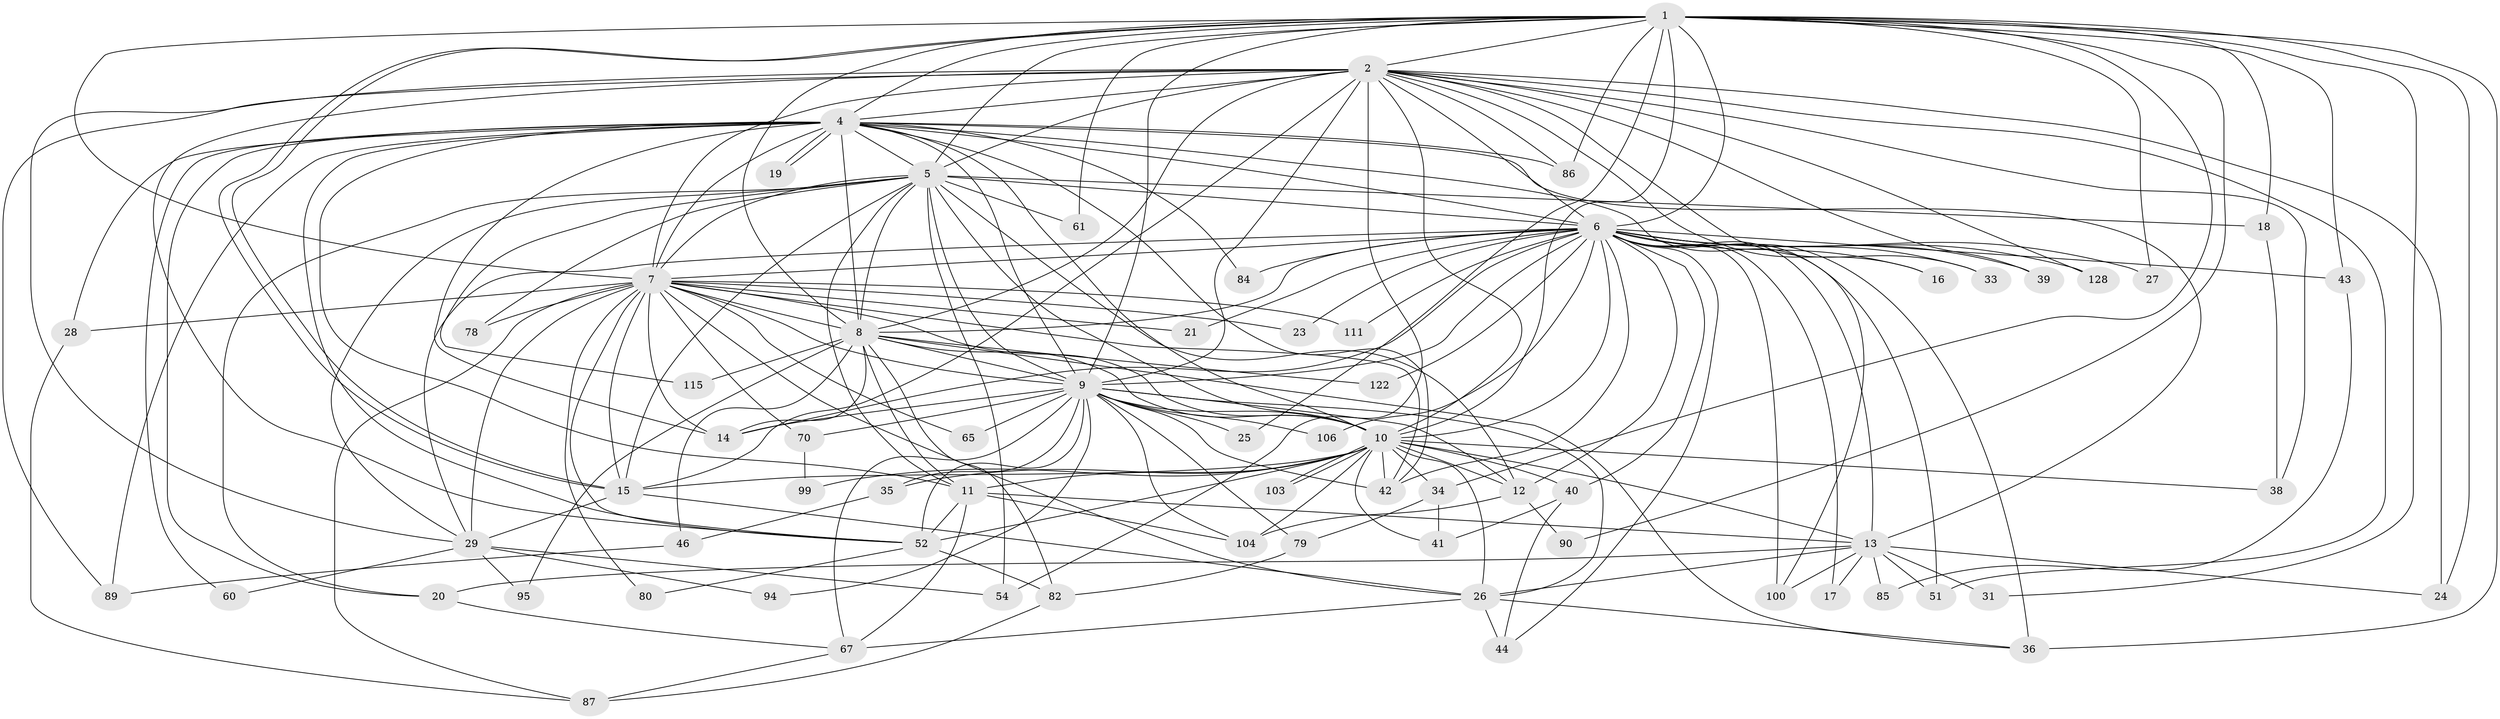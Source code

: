 // original degree distribution, {24: 0.02158273381294964, 15: 0.007194244604316547, 16: 0.007194244604316547, 23: 0.007194244604316547, 36: 0.007194244604316547, 29: 0.007194244604316547, 18: 0.007194244604316547, 31: 0.007194244604316547, 6: 0.03597122302158273, 5: 0.02877697841726619, 12: 0.007194244604316547, 2: 0.5323741007194245, 3: 0.2158273381294964, 4: 0.09352517985611511, 7: 0.014388489208633094}
// Generated by graph-tools (version 1.1) at 2025/14/03/09/25 04:14:17]
// undirected, 69 vertices, 201 edges
graph export_dot {
graph [start="1"]
  node [color=gray90,style=filled];
  1 [super="+22"];
  2 [super="+3"];
  4 [super="+74+75+48+56+55"];
  5 [super="+96+32"];
  6 [super="+92"];
  7;
  8 [super="+71"];
  9 [super="+91"];
  10 [super="+88"];
  11 [super="+77+73+30"];
  12 [super="+109"];
  13;
  14 [super="+130+81+59"];
  15 [super="+58+110+107+47"];
  16;
  17;
  18;
  19;
  20 [super="+116"];
  21;
  23;
  24 [super="+49"];
  25;
  26 [super="+37+57"];
  27;
  28;
  29 [super="+45"];
  31;
  33;
  34;
  35;
  36 [super="+69"];
  38 [super="+50"];
  39;
  40 [super="+101"];
  41;
  42 [super="+131+139+68+62"];
  43;
  44 [super="+76"];
  46;
  51 [super="+132"];
  52 [super="+129+83+64+66"];
  54;
  60;
  61;
  65;
  67 [super="+105"];
  70;
  78;
  79;
  80;
  82 [super="+134+102"];
  84;
  85;
  86 [super="+97"];
  87;
  89 [super="+98"];
  90;
  94;
  95;
  99;
  100 [super="+137"];
  103;
  104 [super="+123"];
  106;
  111;
  115;
  122;
  128;
  1 -- 2 [weight=2];
  1 -- 4;
  1 -- 5;
  1 -- 6 [weight=2];
  1 -- 7;
  1 -- 8;
  1 -- 9;
  1 -- 10;
  1 -- 15;
  1 -- 15;
  1 -- 18;
  1 -- 24;
  1 -- 25;
  1 -- 27;
  1 -- 31;
  1 -- 34;
  1 -- 36 [weight=2];
  1 -- 43;
  1 -- 61;
  1 -- 86;
  1 -- 90;
  2 -- 4 [weight=2];
  2 -- 5 [weight=2];
  2 -- 6 [weight=2];
  2 -- 7 [weight=2];
  2 -- 8 [weight=2];
  2 -- 9 [weight=2];
  2 -- 10 [weight=2];
  2 -- 33;
  2 -- 39;
  2 -- 51;
  2 -- 38;
  2 -- 15;
  2 -- 86;
  2 -- 128;
  2 -- 16;
  2 -- 89;
  2 -- 29;
  2 -- 54;
  2 -- 52;
  2 -- 24;
  4 -- 5;
  4 -- 6;
  4 -- 7 [weight=2];
  4 -- 8 [weight=2];
  4 -- 9;
  4 -- 10 [weight=2];
  4 -- 19;
  4 -- 19;
  4 -- 28;
  4 -- 42;
  4 -- 84;
  4 -- 86;
  4 -- 52;
  4 -- 100;
  4 -- 20;
  4 -- 13;
  4 -- 14;
  4 -- 89;
  4 -- 60;
  4 -- 11;
  5 -- 6 [weight=2];
  5 -- 7;
  5 -- 8;
  5 -- 9 [weight=2];
  5 -- 10 [weight=2];
  5 -- 11;
  5 -- 12;
  5 -- 18;
  5 -- 20;
  5 -- 54;
  5 -- 61;
  5 -- 78;
  5 -- 115;
  5 -- 15 [weight=2];
  5 -- 29;
  6 -- 7;
  6 -- 8;
  6 -- 9 [weight=2];
  6 -- 10;
  6 -- 13;
  6 -- 14 [weight=2];
  6 -- 16;
  6 -- 17;
  6 -- 21;
  6 -- 23;
  6 -- 27;
  6 -- 29 [weight=2];
  6 -- 33;
  6 -- 36;
  6 -- 39;
  6 -- 40;
  6 -- 43;
  6 -- 44;
  6 -- 84;
  6 -- 100;
  6 -- 106;
  6 -- 111;
  6 -- 122;
  6 -- 128;
  6 -- 51;
  6 -- 42;
  6 -- 12;
  7 -- 8;
  7 -- 9;
  7 -- 10;
  7 -- 21;
  7 -- 23;
  7 -- 28;
  7 -- 52;
  7 -- 65;
  7 -- 70;
  7 -- 78;
  7 -- 80;
  7 -- 87;
  7 -- 111;
  7 -- 42 [weight=2];
  7 -- 14 [weight=3];
  7 -- 15;
  7 -- 29 [weight=2];
  7 -- 26;
  8 -- 9;
  8 -- 10;
  8 -- 46;
  8 -- 95;
  8 -- 115;
  8 -- 122;
  8 -- 82;
  8 -- 36;
  8 -- 14;
  8 -- 11;
  9 -- 10;
  9 -- 14;
  9 -- 25;
  9 -- 35;
  9 -- 42;
  9 -- 65;
  9 -- 67;
  9 -- 70;
  9 -- 79;
  9 -- 94;
  9 -- 104;
  9 -- 106;
  9 -- 52;
  9 -- 26;
  9 -- 12;
  10 -- 11 [weight=3];
  10 -- 12;
  10 -- 13;
  10 -- 26 [weight=2];
  10 -- 34;
  10 -- 35;
  10 -- 38;
  10 -- 40;
  10 -- 52 [weight=2];
  10 -- 99;
  10 -- 103;
  10 -- 103;
  10 -- 104;
  10 -- 42;
  10 -- 41;
  10 -- 15;
  11 -- 104;
  11 -- 67;
  11 -- 13;
  11 -- 52;
  12 -- 90;
  12 -- 104;
  13 -- 17;
  13 -- 20;
  13 -- 24;
  13 -- 26;
  13 -- 31;
  13 -- 51;
  13 -- 85;
  13 -- 100;
  15 -- 29;
  15 -- 26;
  18 -- 38;
  20 -- 67;
  26 -- 67;
  26 -- 44 [weight=2];
  26 -- 36;
  28 -- 87;
  29 -- 54;
  29 -- 60;
  29 -- 94;
  29 -- 95;
  34 -- 41;
  34 -- 79;
  35 -- 46;
  40 -- 41;
  40 -- 44;
  43 -- 85;
  46 -- 89;
  52 -- 80;
  52 -- 82;
  67 -- 87;
  70 -- 99;
  79 -- 82;
  82 -- 87;
}
